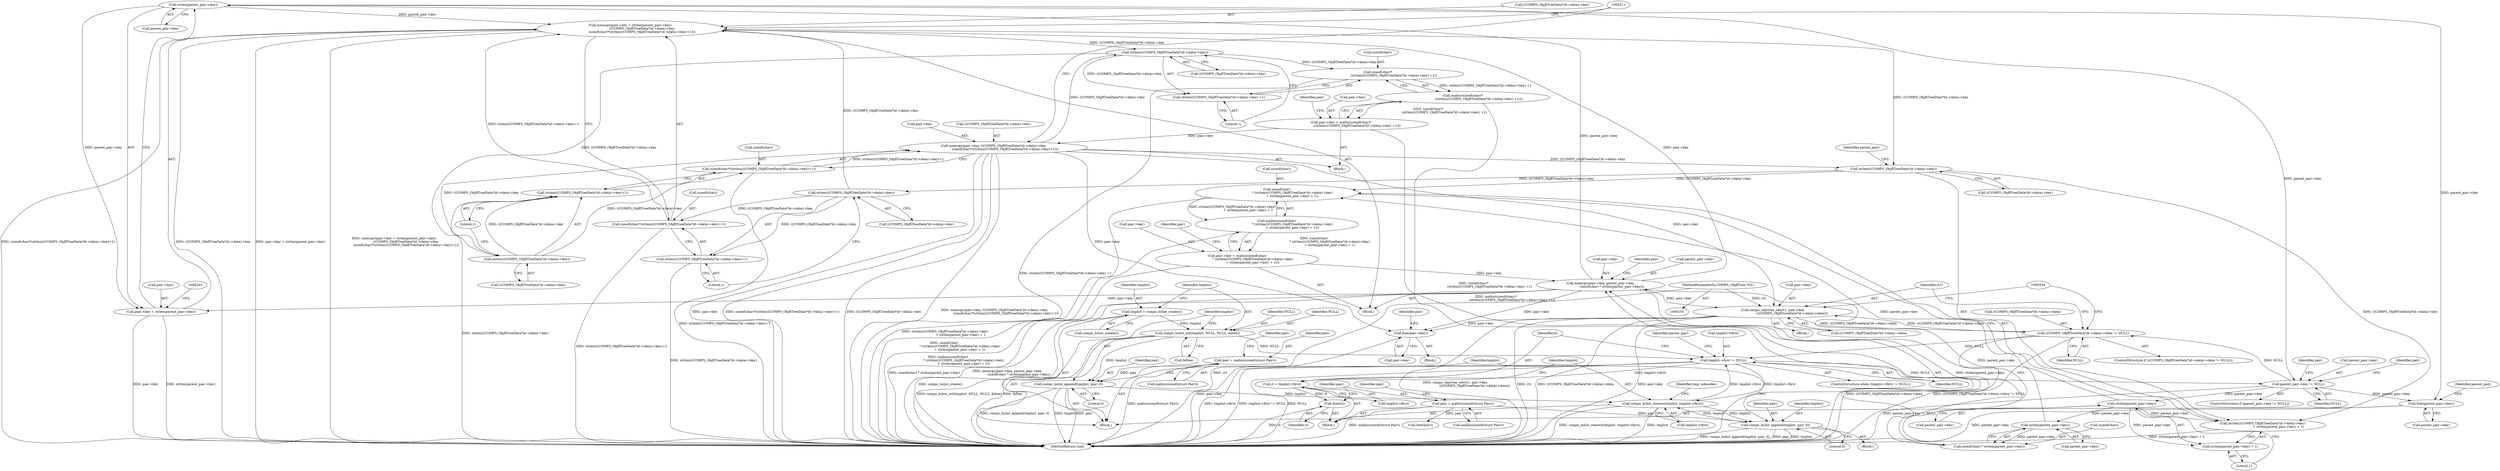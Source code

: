 digraph "0_libcomps_e3a5d056633677959ad924a51758876d415e7046_1@API" {
"1000239" [label="(Call,strlen(parent_pair->key))"];
"1000220" [label="(Call,memcpy(pair->key, parent_pair->key,\n                       sizeof(char) * strlen(parent_pair->key)))"];
"1000197" [label="(Call,pair->key = malloc(sizeof(char)\n                               * (strlen(((COMPS_ObjRTreeData*)it->data)->key)\n                               + strlen(parent_pair->key) + 1)))"];
"1000201" [label="(Call,malloc(sizeof(char)\n                               * (strlen(((COMPS_ObjRTreeData*)it->data)->key)\n                               + strlen(parent_pair->key) + 1)))"];
"1000202" [label="(Call,sizeof(char)\n                               * (strlen(((COMPS_ObjRTreeData*)it->data)->key)\n                               + strlen(parent_pair->key) + 1))"];
"1000206" [label="(Call,strlen(((COMPS_ObjRTreeData*)it->data)->key))"];
"1000283" [label="(Call,memcpy(pair->key, ((COMPS_ObjRTreeData*)it->data)->key,\n                       sizeof(char)*(strlen(((COMPS_ObjRTreeData*)it->data)->key)+1)))"];
"1000265" [label="(Call,pair->key = malloc(sizeof(char)*\n                                (strlen(((COMPS_ObjRTreeData*)it->data)->key) +1)))"];
"1000269" [label="(Call,malloc(sizeof(char)*\n                                (strlen(((COMPS_ObjRTreeData*)it->data)->key) +1)))"];
"1000270" [label="(Call,sizeof(char)*\n                                (strlen(((COMPS_ObjRTreeData*)it->data)->key) +1))"];
"1000274" [label="(Call,strlen(((COMPS_ObjRTreeData*)it->data)->key))"];
"1000234" [label="(Call,memcpy(pair->key + strlen(parent_pair->key),\n                       ((COMPS_ObjRTreeData*)it->data)->key,\n                       sizeof(char)*(strlen(((COMPS_ObjRTreeData*)it->data)->key)+1)))"];
"1000239" [label="(Call,strlen(parent_pair->key))"];
"1000254" [label="(Call,strlen(((COMPS_ObjRTreeData*)it->data)->key))"];
"1000250" [label="(Call,sizeof(char)*(strlen(((COMPS_ObjRTreeData*)it->data)->key)+1))"];
"1000298" [label="(Call,strlen(((COMPS_ObjRTreeData*)it->data)->key))"];
"1000294" [label="(Call,sizeof(char)*(strlen(((COMPS_ObjRTreeData*)it->data)->key)+1))"];
"1000215" [label="(Call,strlen(parent_pair->key))"];
"1000191" [label="(Call,parent_pair->key != NULL)"];
"1000140" [label="(Call,tmplist->first != NULL)"];
"1000151" [label="(Call,comps_hslist_remove(tmplist, tmplist->first))"];
"1000341" [label="(Call,comps_hslist_append(tmplist, pair, 0))"];
"1000174" [label="(Call,pair = malloc(sizeof(struct Pair)))"];
"1000135" [label="(Call,comps_hslist_append(tmplist, pair, 0))"];
"1000129" [label="(Call,comps_hslist_init(tmplist, NULL, NULL, &free))"];
"1000126" [label="(Call,tmplist = comps_hslist_create())"];
"1000109" [label="(Call,pair = malloc(sizeof(struct Pair)))"];
"1000308" [label="(Call,((COMPS_ObjRTreeData*)it->data)->data != NULL)"];
"1000318" [label="(Call,comps_objrtree_set(rt1, pair->key,\n                                      (((COMPS_ObjRTreeData*)it->data)->data)))"];
"1000102" [label="(MethodParameterIn,COMPS_ObjRTree *rt1)"];
"1000230" [label="(Call,strlen(parent_pair->key))"];
"1000227" [label="(Call,sizeof(char) * strlen(parent_pair->key))"];
"1000205" [label="(Call,strlen(((COMPS_ObjRTreeData*)it->data)->key)\n                               + strlen(parent_pair->key) + 1)"];
"1000253" [label="(Call,strlen(((COMPS_ObjRTreeData*)it->data)->key)+1)"];
"1000146" [label="(Call,it = tmplist->first)"];
"1000172" [label="(Call,free(it))"];
"1000347" [label="(Call,free(pair->key))"];
"1000273" [label="(Call,strlen(((COMPS_ObjRTreeData*)it->data)->key) +1)"];
"1000297" [label="(Call,strlen(((COMPS_ObjRTreeData*)it->data)->key)+1)"];
"1000235" [label="(Call,pair->key + strlen(parent_pair->key))"];
"1000353" [label="(Call,free(parent_pair->key))"];
"1000214" [label="(Call,strlen(parent_pair->key) + 1)"];
"1000109" [label="(Call,pair = malloc(sizeof(struct Pair)))"];
"1000131" [label="(Identifier,NULL)"];
"1000174" [label="(Call,pair = malloc(sizeof(struct Pair)))"];
"1000216" [label="(Call,parent_pair->key)"];
"1000235" [label="(Call,pair->key + strlen(parent_pair->key))"];
"1000234" [label="(Call,memcpy(pair->key + strlen(parent_pair->key),\n                       ((COMPS_ObjRTreeData*)it->data)->key,\n                       sizeof(char)*(strlen(((COMPS_ObjRTreeData*)it->data)->key)+1)))"];
"1000146" [label="(Call,it = tmplist->first)"];
"1000138" [label="(Literal,0)"];
"1000358" [label="(Identifier,parent_pair)"];
"1000133" [label="(Call,&free)"];
"1000173" [label="(Identifier,it)"];
"1000243" [label="(Call,((COMPS_ObjRTreeData*)it->data)->key)"];
"1000237" [label="(Identifier,pair)"];
"1000196" [label="(Block,)"];
"1000199" [label="(Identifier,pair)"];
"1000317" [label="(Block,)"];
"1000197" [label="(Call,pair->key = malloc(sizeof(char)\n                               * (strlen(((COMPS_ObjRTreeData*)it->data)->key)\n                               + strlen(parent_pair->key) + 1)))"];
"1000104" [label="(Block,)"];
"1000227" [label="(Call,sizeof(char) * strlen(parent_pair->key))"];
"1000130" [label="(Identifier,tmplist)"];
"1000220" [label="(Call,memcpy(pair->key, parent_pair->key,\n                       sizeof(char) * strlen(parent_pair->key)))"];
"1000236" [label="(Call,pair->key)"];
"1000346" [label="(Block,)"];
"1000140" [label="(Call,tmplist->first != NULL)"];
"1000102" [label="(MethodParameterIn,COMPS_ObjRTree *rt1)"];
"1000262" [label="(Literal,1)"];
"1000250" [label="(Call,sizeof(char)*(strlen(((COMPS_ObjRTreeData*)it->data)->key)+1))"];
"1000255" [label="(Call,((COMPS_ObjRTreeData*)it->data)->key)"];
"1000273" [label="(Call,strlen(((COMPS_ObjRTreeData*)it->data)->key) +1)"];
"1000270" [label="(Call,sizeof(char)*\n                                (strlen(((COMPS_ObjRTreeData*)it->data)->key) +1))"];
"1000151" [label="(Call,comps_hslist_remove(tmplist, tmplist->first))"];
"1000344" [label="(Literal,0)"];
"1000323" [label="(Call,((COMPS_ObjRTreeData*)it->data)->data)"];
"1000239" [label="(Call,strlen(parent_pair->key))"];
"1000353" [label="(Call,free(parent_pair->key))"];
"1000264" [label="(Block,)"];
"1000206" [label="(Call,strlen(((COMPS_ObjRTreeData*)it->data)->key))"];
"1000190" [label="(ControlStructure,if (parent_pair->key != NULL))"];
"1000298" [label="(Call,strlen(((COMPS_ObjRTreeData*)it->data)->key))"];
"1000191" [label="(Call,parent_pair->key != NULL)"];
"1000274" [label="(Call,strlen(((COMPS_ObjRTreeData*)it->data)->key))"];
"1000297" [label="(Call,strlen(((COMPS_ObjRTreeData*)it->data)->key)+1)"];
"1000198" [label="(Call,pair->key)"];
"1000203" [label="(Call,sizeof(char))"];
"1000136" [label="(Identifier,tmplist)"];
"1000116" [label="(Identifier,pair)"];
"1000285" [label="(Identifier,pair)"];
"1000181" [label="(Identifier,pair)"];
"1000110" [label="(Identifier,pair)"];
"1000343" [label="(Identifier,pair)"];
"1000282" [label="(Literal,1)"];
"1000347" [label="(Call,free(pair->key))"];
"1000284" [label="(Call,pair->key)"];
"1000142" [label="(Identifier,tmplist)"];
"1000253" [label="(Call,strlen(((COMPS_ObjRTreeData*)it->data)->key)+1)"];
"1000153" [label="(Call,tmplist->first)"];
"1000355" [label="(Identifier,parent_pair)"];
"1000127" [label="(Identifier,tmplist)"];
"1000299" [label="(Call,((COMPS_ObjRTreeData*)it->data)->key)"];
"1000308" [label="(Call,((COMPS_ObjRTreeData*)it->data)->data != NULL)"];
"1000230" [label="(Call,strlen(parent_pair->key))"];
"1000215" [label="(Call,strlen(parent_pair->key))"];
"1000147" [label="(Identifier,it)"];
"1000152" [label="(Identifier,tmplist)"];
"1000141" [label="(Call,tmplist->first)"];
"1000148" [label="(Call,tmplist->first)"];
"1000251" [label="(Call,sizeof(char))"];
"1000318" [label="(Call,comps_objrtree_set(rt1, pair->key,\n                                      (((COMPS_ObjRTreeData*)it->data)->data)))"];
"1000340" [label="(Block,)"];
"1000307" [label="(ControlStructure,if (((COMPS_ObjRTreeData*)it->data)->data != NULL))"];
"1000224" [label="(Call,parent_pair->key)"];
"1000132" [label="(Identifier,NULL)"];
"1000128" [label="(Call,comps_hslist_create())"];
"1000205" [label="(Call,strlen(((COMPS_ObjRTreeData*)it->data)->key)\n                               + strlen(parent_pair->key) + 1)"];
"1000214" [label="(Call,strlen(parent_pair->key) + 1)"];
"1000287" [label="(Call,((COMPS_ObjRTreeData*)it->data)->key)"];
"1000195" [label="(Identifier,NULL)"];
"1000351" [label="(Call,free(pair))"];
"1000111" [label="(Call,malloc(sizeof(struct Pair)))"];
"1000320" [label="(Call,pair->key)"];
"1000254" [label="(Call,strlen(((COMPS_ObjRTreeData*)it->data)->key))"];
"1000219" [label="(Literal,1)"];
"1000271" [label="(Call,sizeof(char))"];
"1000240" [label="(Call,parent_pair->key)"];
"1000316" [label="(Identifier,NULL)"];
"1000283" [label="(Call,memcpy(pair->key, ((COMPS_ObjRTreeData*)it->data)->key,\n                       sizeof(char)*(strlen(((COMPS_ObjRTreeData*)it->data)->key)+1)))"];
"1000172" [label="(Call,free(it))"];
"1000221" [label="(Call,pair->key)"];
"1000202" [label="(Call,sizeof(char)\n                               * (strlen(((COMPS_ObjRTreeData*)it->data)->key)\n                               + strlen(parent_pair->key) + 1))"];
"1000217" [label="(Identifier,parent_pair)"];
"1000207" [label="(Call,((COMPS_ObjRTreeData*)it->data)->key)"];
"1000269" [label="(Call,malloc(sizeof(char)*\n                                (strlen(((COMPS_ObjRTreeData*)it->data)->key) +1)))"];
"1000275" [label="(Call,((COMPS_ObjRTreeData*)it->data)->key)"];
"1000294" [label="(Call,sizeof(char)*(strlen(((COMPS_ObjRTreeData*)it->data)->key)+1))"];
"1000354" [label="(Call,parent_pair->key)"];
"1000309" [label="(Call,((COMPS_ObjRTreeData*)it->data)->data)"];
"1000231" [label="(Call,parent_pair->key)"];
"1000175" [label="(Identifier,pair)"];
"1000228" [label="(Call,sizeof(char))"];
"1000139" [label="(ControlStructure,while (tmplist->first != NULL))"];
"1000144" [label="(Identifier,NULL)"];
"1000192" [label="(Call,parent_pair->key)"];
"1000201" [label="(Call,malloc(sizeof(char)\n                               * (strlen(((COMPS_ObjRTreeData*)it->data)->key)\n                               + strlen(parent_pair->key) + 1)))"];
"1000129" [label="(Call,comps_hslist_init(tmplist, NULL, NULL, &free))"];
"1000176" [label="(Call,malloc(sizeof(struct Pair)))"];
"1000137" [label="(Identifier,pair)"];
"1000319" [label="(Identifier,rt1)"];
"1000267" [label="(Identifier,pair)"];
"1000222" [label="(Identifier,pair)"];
"1000341" [label="(Call,comps_hslist_append(tmplist, pair, 0))"];
"1000352" [label="(Identifier,pair)"];
"1000157" [label="(Identifier,tmp_subnodes)"];
"1000295" [label="(Call,sizeof(char))"];
"1000348" [label="(Call,pair->key)"];
"1000359" [label="(MethodReturn,void)"];
"1000342" [label="(Identifier,tmplist)"];
"1000135" [label="(Call,comps_hslist_append(tmplist, pair, 0))"];
"1000306" [label="(Literal,1)"];
"1000265" [label="(Call,pair->key = malloc(sizeof(char)*\n                                (strlen(((COMPS_ObjRTreeData*)it->data)->key) +1)))"];
"1000126" [label="(Call,tmplist = comps_hslist_create())"];
"1000145" [label="(Block,)"];
"1000266" [label="(Call,pair->key)"];
"1000239" -> "1000235"  [label="AST: "];
"1000239" -> "1000240"  [label="CFG: "];
"1000240" -> "1000239"  [label="AST: "];
"1000235" -> "1000239"  [label="CFG: "];
"1000239" -> "1000191"  [label="DDG: parent_pair->key"];
"1000239" -> "1000234"  [label="DDG: parent_pair->key"];
"1000239" -> "1000235"  [label="DDG: parent_pair->key"];
"1000220" -> "1000239"  [label="DDG: parent_pair->key"];
"1000239" -> "1000353"  [label="DDG: parent_pair->key"];
"1000220" -> "1000196"  [label="AST: "];
"1000220" -> "1000227"  [label="CFG: "];
"1000221" -> "1000220"  [label="AST: "];
"1000224" -> "1000220"  [label="AST: "];
"1000227" -> "1000220"  [label="AST: "];
"1000237" -> "1000220"  [label="CFG: "];
"1000220" -> "1000359"  [label="DDG: sizeof(char) * strlen(parent_pair->key)"];
"1000220" -> "1000359"  [label="DDG: memcpy(pair->key, parent_pair->key,\n                       sizeof(char) * strlen(parent_pair->key))"];
"1000197" -> "1000220"  [label="DDG: pair->key"];
"1000230" -> "1000220"  [label="DDG: parent_pair->key"];
"1000227" -> "1000220"  [label="DDG: strlen(parent_pair->key)"];
"1000220" -> "1000234"  [label="DDG: pair->key"];
"1000220" -> "1000235"  [label="DDG: pair->key"];
"1000220" -> "1000318"  [label="DDG: pair->key"];
"1000220" -> "1000347"  [label="DDG: pair->key"];
"1000197" -> "1000196"  [label="AST: "];
"1000197" -> "1000201"  [label="CFG: "];
"1000198" -> "1000197"  [label="AST: "];
"1000201" -> "1000197"  [label="AST: "];
"1000222" -> "1000197"  [label="CFG: "];
"1000197" -> "1000359"  [label="DDG: malloc(sizeof(char)\n                               * (strlen(((COMPS_ObjRTreeData*)it->data)->key)\n                               + strlen(parent_pair->key) + 1))"];
"1000201" -> "1000197"  [label="DDG: sizeof(char)\n                               * (strlen(((COMPS_ObjRTreeData*)it->data)->key)\n                               + strlen(parent_pair->key) + 1)"];
"1000201" -> "1000202"  [label="CFG: "];
"1000202" -> "1000201"  [label="AST: "];
"1000201" -> "1000359"  [label="DDG: sizeof(char)\n                               * (strlen(((COMPS_ObjRTreeData*)it->data)->key)\n                               + strlen(parent_pair->key) + 1)"];
"1000202" -> "1000201"  [label="DDG: strlen(((COMPS_ObjRTreeData*)it->data)->key)\n                               + strlen(parent_pair->key) + 1"];
"1000202" -> "1000205"  [label="CFG: "];
"1000203" -> "1000202"  [label="AST: "];
"1000205" -> "1000202"  [label="AST: "];
"1000202" -> "1000359"  [label="DDG: strlen(((COMPS_ObjRTreeData*)it->data)->key)\n                               + strlen(parent_pair->key) + 1"];
"1000206" -> "1000202"  [label="DDG: ((COMPS_ObjRTreeData*)it->data)->key"];
"1000215" -> "1000202"  [label="DDG: parent_pair->key"];
"1000206" -> "1000205"  [label="AST: "];
"1000206" -> "1000207"  [label="CFG: "];
"1000207" -> "1000206"  [label="AST: "];
"1000217" -> "1000206"  [label="CFG: "];
"1000206" -> "1000205"  [label="DDG: ((COMPS_ObjRTreeData*)it->data)->key"];
"1000283" -> "1000206"  [label="DDG: ((COMPS_ObjRTreeData*)it->data)->key"];
"1000234" -> "1000206"  [label="DDG: ((COMPS_ObjRTreeData*)it->data)->key"];
"1000206" -> "1000254"  [label="DDG: ((COMPS_ObjRTreeData*)it->data)->key"];
"1000283" -> "1000264"  [label="AST: "];
"1000283" -> "1000294"  [label="CFG: "];
"1000284" -> "1000283"  [label="AST: "];
"1000287" -> "1000283"  [label="AST: "];
"1000294" -> "1000283"  [label="AST: "];
"1000311" -> "1000283"  [label="CFG: "];
"1000283" -> "1000359"  [label="DDG: pair->key"];
"1000283" -> "1000359"  [label="DDG: sizeof(char)*(strlen(((COMPS_ObjRTreeData*)it->data)->key)+1)"];
"1000283" -> "1000359"  [label="DDG: ((COMPS_ObjRTreeData*)it->data)->key"];
"1000283" -> "1000359"  [label="DDG: memcpy(pair->key, ((COMPS_ObjRTreeData*)it->data)->key,\n                       sizeof(char)*(strlen(((COMPS_ObjRTreeData*)it->data)->key)+1))"];
"1000283" -> "1000274"  [label="DDG: ((COMPS_ObjRTreeData*)it->data)->key"];
"1000265" -> "1000283"  [label="DDG: pair->key"];
"1000298" -> "1000283"  [label="DDG: ((COMPS_ObjRTreeData*)it->data)->key"];
"1000294" -> "1000283"  [label="DDG: strlen(((COMPS_ObjRTreeData*)it->data)->key)+1"];
"1000283" -> "1000318"  [label="DDG: pair->key"];
"1000283" -> "1000347"  [label="DDG: pair->key"];
"1000265" -> "1000264"  [label="AST: "];
"1000265" -> "1000269"  [label="CFG: "];
"1000266" -> "1000265"  [label="AST: "];
"1000269" -> "1000265"  [label="AST: "];
"1000285" -> "1000265"  [label="CFG: "];
"1000265" -> "1000359"  [label="DDG: malloc(sizeof(char)*\n                                (strlen(((COMPS_ObjRTreeData*)it->data)->key) +1))"];
"1000269" -> "1000265"  [label="DDG: sizeof(char)*\n                                (strlen(((COMPS_ObjRTreeData*)it->data)->key) +1)"];
"1000269" -> "1000270"  [label="CFG: "];
"1000270" -> "1000269"  [label="AST: "];
"1000269" -> "1000359"  [label="DDG: sizeof(char)*\n                                (strlen(((COMPS_ObjRTreeData*)it->data)->key) +1)"];
"1000270" -> "1000269"  [label="DDG: strlen(((COMPS_ObjRTreeData*)it->data)->key) +1"];
"1000270" -> "1000273"  [label="CFG: "];
"1000271" -> "1000270"  [label="AST: "];
"1000273" -> "1000270"  [label="AST: "];
"1000270" -> "1000359"  [label="DDG: strlen(((COMPS_ObjRTreeData*)it->data)->key) +1"];
"1000274" -> "1000270"  [label="DDG: ((COMPS_ObjRTreeData*)it->data)->key"];
"1000274" -> "1000273"  [label="AST: "];
"1000274" -> "1000275"  [label="CFG: "];
"1000275" -> "1000274"  [label="AST: "];
"1000282" -> "1000274"  [label="CFG: "];
"1000274" -> "1000273"  [label="DDG: ((COMPS_ObjRTreeData*)it->data)->key"];
"1000234" -> "1000274"  [label="DDG: ((COMPS_ObjRTreeData*)it->data)->key"];
"1000274" -> "1000298"  [label="DDG: ((COMPS_ObjRTreeData*)it->data)->key"];
"1000234" -> "1000196"  [label="AST: "];
"1000234" -> "1000250"  [label="CFG: "];
"1000235" -> "1000234"  [label="AST: "];
"1000243" -> "1000234"  [label="AST: "];
"1000250" -> "1000234"  [label="AST: "];
"1000311" -> "1000234"  [label="CFG: "];
"1000234" -> "1000359"  [label="DDG: pair->key + strlen(parent_pair->key)"];
"1000234" -> "1000359"  [label="DDG: memcpy(pair->key + strlen(parent_pair->key),\n                       ((COMPS_ObjRTreeData*)it->data)->key,\n                       sizeof(char)*(strlen(((COMPS_ObjRTreeData*)it->data)->key)+1))"];
"1000234" -> "1000359"  [label="DDG: sizeof(char)*(strlen(((COMPS_ObjRTreeData*)it->data)->key)+1)"];
"1000234" -> "1000359"  [label="DDG: ((COMPS_ObjRTreeData*)it->data)->key"];
"1000254" -> "1000234"  [label="DDG: ((COMPS_ObjRTreeData*)it->data)->key"];
"1000250" -> "1000234"  [label="DDG: strlen(((COMPS_ObjRTreeData*)it->data)->key)+1"];
"1000254" -> "1000253"  [label="AST: "];
"1000254" -> "1000255"  [label="CFG: "];
"1000255" -> "1000254"  [label="AST: "];
"1000262" -> "1000254"  [label="CFG: "];
"1000254" -> "1000250"  [label="DDG: ((COMPS_ObjRTreeData*)it->data)->key"];
"1000254" -> "1000253"  [label="DDG: ((COMPS_ObjRTreeData*)it->data)->key"];
"1000250" -> "1000253"  [label="CFG: "];
"1000251" -> "1000250"  [label="AST: "];
"1000253" -> "1000250"  [label="AST: "];
"1000250" -> "1000359"  [label="DDG: strlen(((COMPS_ObjRTreeData*)it->data)->key)+1"];
"1000298" -> "1000297"  [label="AST: "];
"1000298" -> "1000299"  [label="CFG: "];
"1000299" -> "1000298"  [label="AST: "];
"1000306" -> "1000298"  [label="CFG: "];
"1000298" -> "1000294"  [label="DDG: ((COMPS_ObjRTreeData*)it->data)->key"];
"1000298" -> "1000297"  [label="DDG: ((COMPS_ObjRTreeData*)it->data)->key"];
"1000294" -> "1000297"  [label="CFG: "];
"1000295" -> "1000294"  [label="AST: "];
"1000297" -> "1000294"  [label="AST: "];
"1000294" -> "1000359"  [label="DDG: strlen(((COMPS_ObjRTreeData*)it->data)->key)+1"];
"1000215" -> "1000214"  [label="AST: "];
"1000215" -> "1000216"  [label="CFG: "];
"1000216" -> "1000215"  [label="AST: "];
"1000219" -> "1000215"  [label="CFG: "];
"1000215" -> "1000205"  [label="DDG: parent_pair->key"];
"1000215" -> "1000214"  [label="DDG: parent_pair->key"];
"1000191" -> "1000215"  [label="DDG: parent_pair->key"];
"1000215" -> "1000230"  [label="DDG: parent_pair->key"];
"1000191" -> "1000190"  [label="AST: "];
"1000191" -> "1000195"  [label="CFG: "];
"1000192" -> "1000191"  [label="AST: "];
"1000195" -> "1000191"  [label="AST: "];
"1000199" -> "1000191"  [label="CFG: "];
"1000267" -> "1000191"  [label="CFG: "];
"1000191" -> "1000359"  [label="DDG: parent_pair->key != NULL"];
"1000140" -> "1000191"  [label="DDG: NULL"];
"1000191" -> "1000308"  [label="DDG: NULL"];
"1000191" -> "1000353"  [label="DDG: parent_pair->key"];
"1000140" -> "1000139"  [label="AST: "];
"1000140" -> "1000144"  [label="CFG: "];
"1000141" -> "1000140"  [label="AST: "];
"1000144" -> "1000140"  [label="AST: "];
"1000147" -> "1000140"  [label="CFG: "];
"1000355" -> "1000140"  [label="CFG: "];
"1000140" -> "1000359"  [label="DDG: tmplist->first"];
"1000140" -> "1000359"  [label="DDG: tmplist->first != NULL"];
"1000140" -> "1000359"  [label="DDG: NULL"];
"1000151" -> "1000140"  [label="DDG: tmplist->first"];
"1000308" -> "1000140"  [label="DDG: NULL"];
"1000129" -> "1000140"  [label="DDG: NULL"];
"1000140" -> "1000146"  [label="DDG: tmplist->first"];
"1000140" -> "1000151"  [label="DDG: tmplist->first"];
"1000151" -> "1000145"  [label="AST: "];
"1000151" -> "1000153"  [label="CFG: "];
"1000152" -> "1000151"  [label="AST: "];
"1000153" -> "1000151"  [label="AST: "];
"1000157" -> "1000151"  [label="CFG: "];
"1000151" -> "1000359"  [label="DDG: comps_hslist_remove(tmplist, tmplist->first)"];
"1000151" -> "1000359"  [label="DDG: tmplist"];
"1000341" -> "1000151"  [label="DDG: tmplist"];
"1000135" -> "1000151"  [label="DDG: tmplist"];
"1000151" -> "1000341"  [label="DDG: tmplist"];
"1000341" -> "1000340"  [label="AST: "];
"1000341" -> "1000344"  [label="CFG: "];
"1000342" -> "1000341"  [label="AST: "];
"1000343" -> "1000341"  [label="AST: "];
"1000344" -> "1000341"  [label="AST: "];
"1000142" -> "1000341"  [label="CFG: "];
"1000341" -> "1000359"  [label="DDG: pair"];
"1000341" -> "1000359"  [label="DDG: tmplist"];
"1000341" -> "1000359"  [label="DDG: comps_hslist_append(tmplist, pair, 0)"];
"1000174" -> "1000341"  [label="DDG: pair"];
"1000174" -> "1000145"  [label="AST: "];
"1000174" -> "1000176"  [label="CFG: "];
"1000175" -> "1000174"  [label="AST: "];
"1000176" -> "1000174"  [label="AST: "];
"1000181" -> "1000174"  [label="CFG: "];
"1000174" -> "1000359"  [label="DDG: malloc(sizeof(struct Pair))"];
"1000174" -> "1000351"  [label="DDG: pair"];
"1000135" -> "1000104"  [label="AST: "];
"1000135" -> "1000138"  [label="CFG: "];
"1000136" -> "1000135"  [label="AST: "];
"1000137" -> "1000135"  [label="AST: "];
"1000138" -> "1000135"  [label="AST: "];
"1000142" -> "1000135"  [label="CFG: "];
"1000135" -> "1000359"  [label="DDG: comps_hslist_append(tmplist, pair, 0)"];
"1000135" -> "1000359"  [label="DDG: tmplist"];
"1000135" -> "1000359"  [label="DDG: pair"];
"1000129" -> "1000135"  [label="DDG: tmplist"];
"1000109" -> "1000135"  [label="DDG: pair"];
"1000129" -> "1000104"  [label="AST: "];
"1000129" -> "1000133"  [label="CFG: "];
"1000130" -> "1000129"  [label="AST: "];
"1000131" -> "1000129"  [label="AST: "];
"1000132" -> "1000129"  [label="AST: "];
"1000133" -> "1000129"  [label="AST: "];
"1000136" -> "1000129"  [label="CFG: "];
"1000129" -> "1000359"  [label="DDG: comps_hslist_init(tmplist, NULL, NULL, &free)"];
"1000129" -> "1000359"  [label="DDG: &free"];
"1000126" -> "1000129"  [label="DDG: tmplist"];
"1000126" -> "1000104"  [label="AST: "];
"1000126" -> "1000128"  [label="CFG: "];
"1000127" -> "1000126"  [label="AST: "];
"1000128" -> "1000126"  [label="AST: "];
"1000130" -> "1000126"  [label="CFG: "];
"1000126" -> "1000359"  [label="DDG: comps_hslist_create()"];
"1000109" -> "1000104"  [label="AST: "];
"1000109" -> "1000111"  [label="CFG: "];
"1000110" -> "1000109"  [label="AST: "];
"1000111" -> "1000109"  [label="AST: "];
"1000116" -> "1000109"  [label="CFG: "];
"1000109" -> "1000359"  [label="DDG: malloc(sizeof(struct Pair))"];
"1000308" -> "1000307"  [label="AST: "];
"1000308" -> "1000316"  [label="CFG: "];
"1000309" -> "1000308"  [label="AST: "];
"1000316" -> "1000308"  [label="AST: "];
"1000319" -> "1000308"  [label="CFG: "];
"1000334" -> "1000308"  [label="CFG: "];
"1000308" -> "1000359"  [label="DDG: ((COMPS_ObjRTreeData*)it->data)->data"];
"1000308" -> "1000359"  [label="DDG: ((COMPS_ObjRTreeData*)it->data)->data != NULL"];
"1000318" -> "1000308"  [label="DDG: ((COMPS_ObjRTreeData*)it->data)->data"];
"1000308" -> "1000318"  [label="DDG: ((COMPS_ObjRTreeData*)it->data)->data"];
"1000318" -> "1000317"  [label="AST: "];
"1000318" -> "1000323"  [label="CFG: "];
"1000319" -> "1000318"  [label="AST: "];
"1000320" -> "1000318"  [label="AST: "];
"1000323" -> "1000318"  [label="AST: "];
"1000334" -> "1000318"  [label="CFG: "];
"1000318" -> "1000359"  [label="DDG: comps_objrtree_set(rt1, pair->key,\n                                      (((COMPS_ObjRTreeData*)it->data)->data))"];
"1000318" -> "1000359"  [label="DDG: rt1"];
"1000318" -> "1000359"  [label="DDG: ((COMPS_ObjRTreeData*)it->data)->data"];
"1000318" -> "1000359"  [label="DDG: pair->key"];
"1000102" -> "1000318"  [label="DDG: rt1"];
"1000318" -> "1000347"  [label="DDG: pair->key"];
"1000102" -> "1000101"  [label="AST: "];
"1000102" -> "1000359"  [label="DDG: rt1"];
"1000230" -> "1000227"  [label="AST: "];
"1000230" -> "1000231"  [label="CFG: "];
"1000231" -> "1000230"  [label="AST: "];
"1000227" -> "1000230"  [label="CFG: "];
"1000230" -> "1000227"  [label="DDG: parent_pair->key"];
"1000228" -> "1000227"  [label="AST: "];
"1000205" -> "1000214"  [label="CFG: "];
"1000214" -> "1000205"  [label="AST: "];
"1000205" -> "1000359"  [label="DDG: strlen(parent_pair->key) + 1"];
"1000253" -> "1000262"  [label="CFG: "];
"1000262" -> "1000253"  [label="AST: "];
"1000253" -> "1000359"  [label="DDG: strlen(((COMPS_ObjRTreeData*)it->data)->key)"];
"1000146" -> "1000145"  [label="AST: "];
"1000146" -> "1000148"  [label="CFG: "];
"1000147" -> "1000146"  [label="AST: "];
"1000148" -> "1000146"  [label="AST: "];
"1000152" -> "1000146"  [label="CFG: "];
"1000146" -> "1000172"  [label="DDG: it"];
"1000172" -> "1000145"  [label="AST: "];
"1000172" -> "1000173"  [label="CFG: "];
"1000173" -> "1000172"  [label="AST: "];
"1000175" -> "1000172"  [label="CFG: "];
"1000172" -> "1000359"  [label="DDG: it"];
"1000347" -> "1000346"  [label="AST: "];
"1000347" -> "1000348"  [label="CFG: "];
"1000348" -> "1000347"  [label="AST: "];
"1000352" -> "1000347"  [label="CFG: "];
"1000347" -> "1000359"  [label="DDG: pair->key"];
"1000273" -> "1000282"  [label="CFG: "];
"1000282" -> "1000273"  [label="AST: "];
"1000297" -> "1000306"  [label="CFG: "];
"1000306" -> "1000297"  [label="AST: "];
"1000297" -> "1000359"  [label="DDG: strlen(((COMPS_ObjRTreeData*)it->data)->key)"];
"1000236" -> "1000235"  [label="AST: "];
"1000245" -> "1000235"  [label="CFG: "];
"1000235" -> "1000359"  [label="DDG: pair->key"];
"1000235" -> "1000359"  [label="DDG: strlen(parent_pair->key)"];
"1000353" -> "1000104"  [label="AST: "];
"1000353" -> "1000354"  [label="CFG: "];
"1000354" -> "1000353"  [label="AST: "];
"1000358" -> "1000353"  [label="CFG: "];
"1000353" -> "1000359"  [label="DDG: parent_pair->key"];
"1000214" -> "1000219"  [label="CFG: "];
"1000219" -> "1000214"  [label="AST: "];
}

